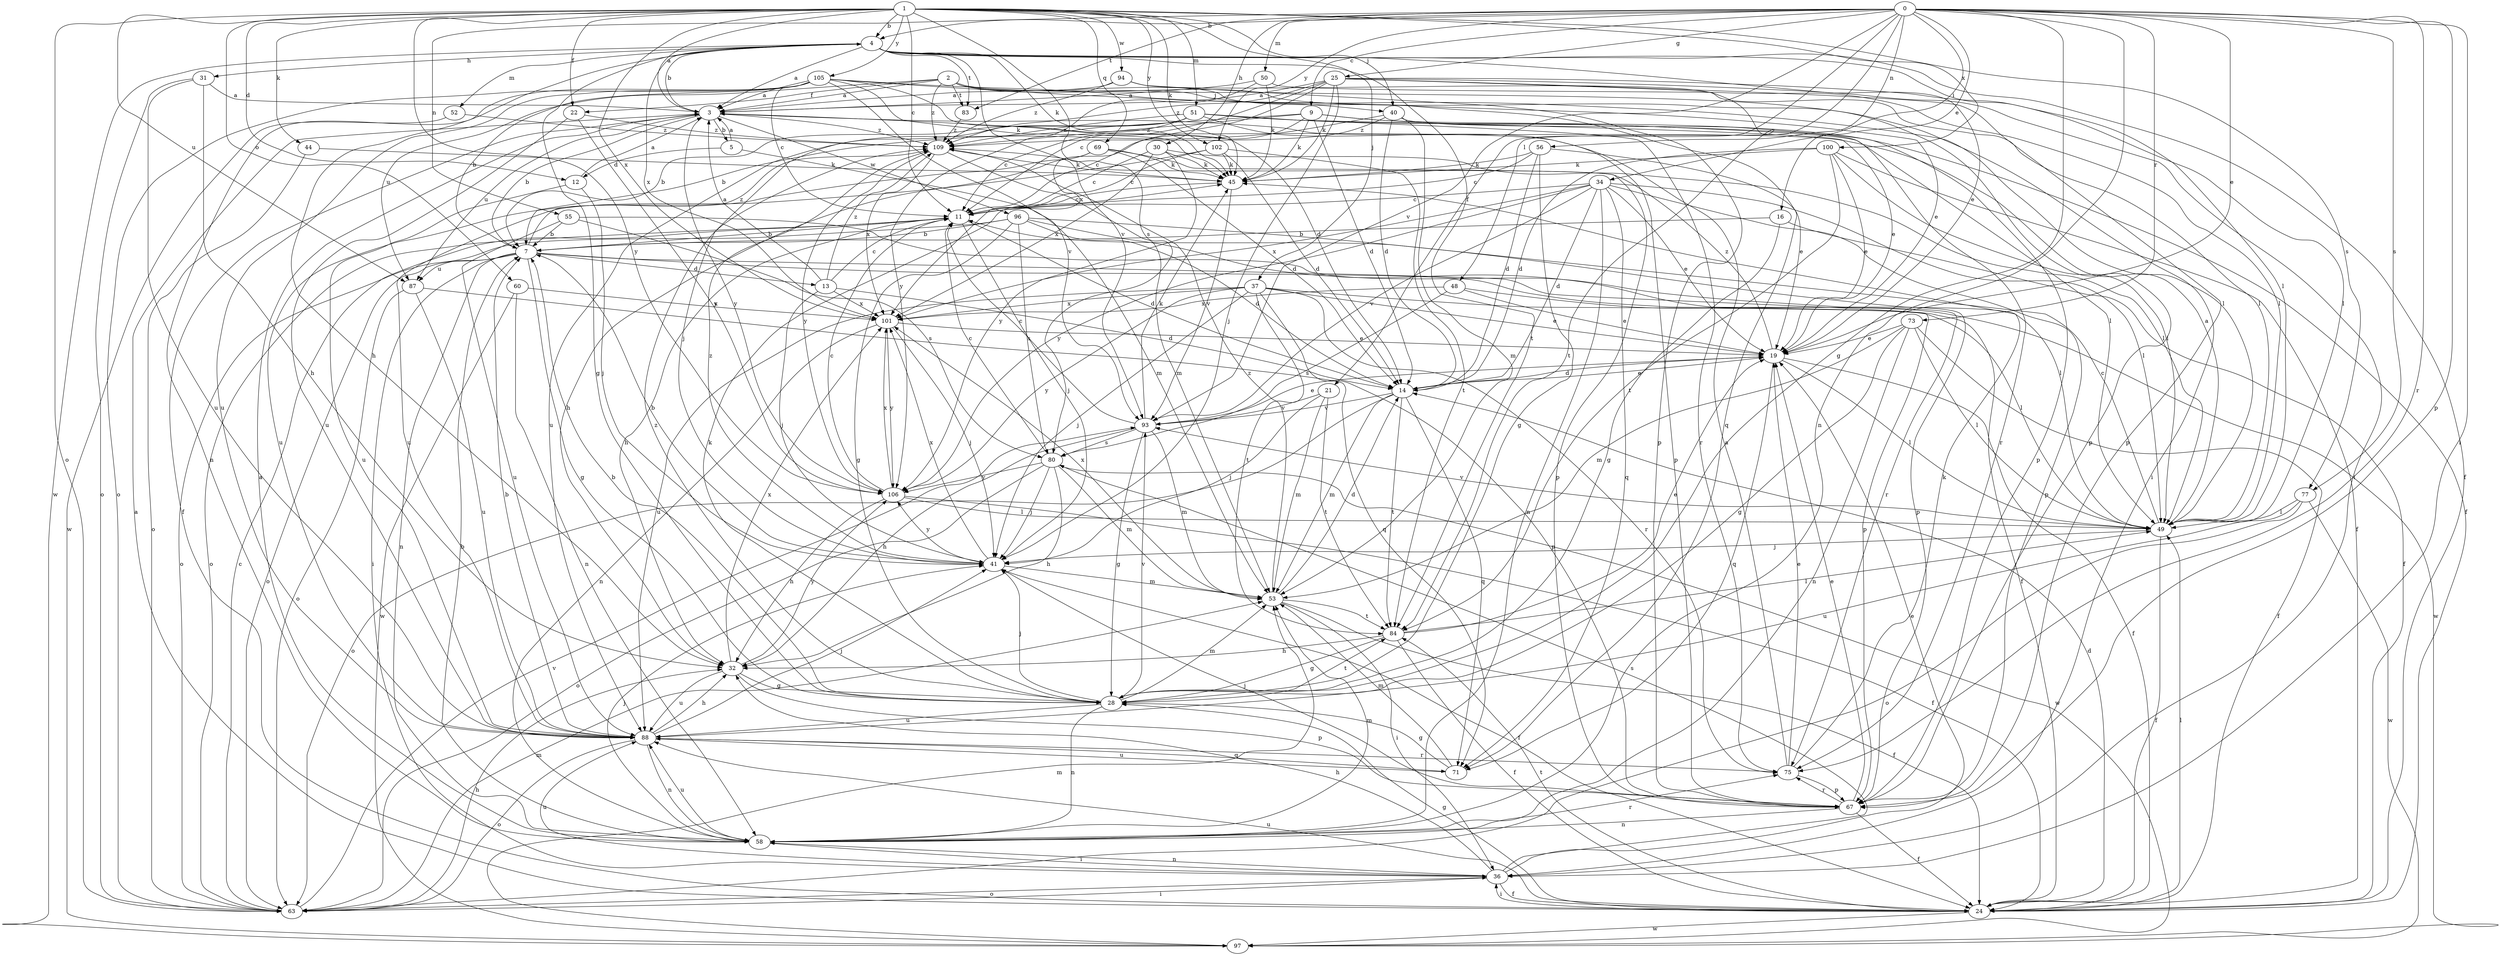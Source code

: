 strict digraph  {
0;
1;
2;
3;
4;
5;
7;
9;
11;
12;
13;
14;
16;
19;
21;
22;
24;
25;
28;
30;
31;
32;
34;
36;
37;
40;
41;
44;
45;
48;
49;
50;
51;
52;
53;
55;
56;
58;
60;
63;
67;
69;
71;
73;
75;
77;
80;
83;
84;
87;
88;
93;
94;
96;
97;
100;
101;
102;
105;
106;
109;
0 -> 4  [label=b];
0 -> 9  [label=c];
0 -> 16  [label=e];
0 -> 19  [label=e];
0 -> 21  [label=f];
0 -> 25  [label=g];
0 -> 28  [label=g];
0 -> 30  [label=h];
0 -> 34  [label=i];
0 -> 36  [label=i];
0 -> 48  [label=l];
0 -> 50  [label=m];
0 -> 55  [label=n];
0 -> 56  [label=n];
0 -> 58  [label=n];
0 -> 67  [label=p];
0 -> 73  [label=r];
0 -> 75  [label=r];
0 -> 77  [label=s];
0 -> 83  [label=t];
0 -> 93  [label=v];
0 -> 102  [label=y];
1 -> 3  [label=a];
1 -> 4  [label=b];
1 -> 11  [label=c];
1 -> 12  [label=d];
1 -> 22  [label=f];
1 -> 37  [label=j];
1 -> 40  [label=j];
1 -> 44  [label=k];
1 -> 45  [label=k];
1 -> 51  [label=m];
1 -> 60  [label=o];
1 -> 63  [label=o];
1 -> 69  [label=q];
1 -> 77  [label=s];
1 -> 80  [label=s];
1 -> 87  [label=u];
1 -> 94  [label=w];
1 -> 100  [label=x];
1 -> 101  [label=x];
1 -> 102  [label=y];
1 -> 105  [label=y];
1 -> 106  [label=y];
2 -> 3  [label=a];
2 -> 22  [label=f];
2 -> 36  [label=i];
2 -> 40  [label=j];
2 -> 67  [label=p];
2 -> 71  [label=q];
2 -> 83  [label=t];
2 -> 87  [label=u];
2 -> 109  [label=z];
3 -> 4  [label=b];
3 -> 5  [label=b];
3 -> 7  [label=b];
3 -> 24  [label=f];
3 -> 87  [label=u];
3 -> 96  [label=w];
3 -> 106  [label=y];
3 -> 109  [label=z];
4 -> 3  [label=a];
4 -> 19  [label=e];
4 -> 24  [label=f];
4 -> 28  [label=g];
4 -> 31  [label=h];
4 -> 32  [label=h];
4 -> 45  [label=k];
4 -> 49  [label=l];
4 -> 52  [label=m];
4 -> 83  [label=t];
4 -> 84  [label=t];
4 -> 93  [label=v];
4 -> 97  [label=w];
4 -> 101  [label=x];
5 -> 3  [label=a];
5 -> 12  [label=d];
5 -> 53  [label=m];
7 -> 13  [label=d];
7 -> 24  [label=f];
7 -> 28  [label=g];
7 -> 36  [label=i];
7 -> 58  [label=n];
7 -> 63  [label=o];
7 -> 67  [label=p];
7 -> 87  [label=u];
7 -> 109  [label=z];
9 -> 11  [label=c];
9 -> 14  [label=d];
9 -> 24  [label=f];
9 -> 45  [label=k];
9 -> 75  [label=r];
9 -> 88  [label=u];
9 -> 109  [label=z];
11 -> 7  [label=b];
11 -> 14  [label=d];
11 -> 32  [label=h];
11 -> 41  [label=j];
11 -> 63  [label=o];
12 -> 3  [label=a];
12 -> 41  [label=j];
12 -> 88  [label=u];
13 -> 3  [label=a];
13 -> 11  [label=c];
13 -> 14  [label=d];
13 -> 41  [label=j];
13 -> 101  [label=x];
13 -> 109  [label=z];
14 -> 19  [label=e];
14 -> 53  [label=m];
14 -> 63  [label=o];
14 -> 71  [label=q];
14 -> 84  [label=t];
14 -> 93  [label=v];
16 -> 7  [label=b];
16 -> 24  [label=f];
16 -> 28  [label=g];
19 -> 14  [label=d];
19 -> 24  [label=f];
19 -> 49  [label=l];
19 -> 71  [label=q];
19 -> 109  [label=z];
21 -> 41  [label=j];
21 -> 53  [label=m];
21 -> 84  [label=t];
21 -> 93  [label=v];
22 -> 88  [label=u];
22 -> 106  [label=y];
22 -> 109  [label=z];
24 -> 3  [label=a];
24 -> 14  [label=d];
24 -> 28  [label=g];
24 -> 36  [label=i];
24 -> 49  [label=l];
24 -> 84  [label=t];
24 -> 88  [label=u];
24 -> 97  [label=w];
25 -> 3  [label=a];
25 -> 11  [label=c];
25 -> 36  [label=i];
25 -> 41  [label=j];
25 -> 45  [label=k];
25 -> 49  [label=l];
25 -> 67  [label=p];
25 -> 84  [label=t];
25 -> 101  [label=x];
25 -> 109  [label=z];
28 -> 7  [label=b];
28 -> 41  [label=j];
28 -> 45  [label=k];
28 -> 53  [label=m];
28 -> 58  [label=n];
28 -> 84  [label=t];
28 -> 88  [label=u];
28 -> 93  [label=v];
28 -> 109  [label=z];
30 -> 11  [label=c];
30 -> 45  [label=k];
30 -> 49  [label=l];
30 -> 101  [label=x];
30 -> 106  [label=y];
31 -> 3  [label=a];
31 -> 32  [label=h];
31 -> 63  [label=o];
31 -> 88  [label=u];
32 -> 28  [label=g];
32 -> 67  [label=p];
32 -> 88  [label=u];
32 -> 101  [label=x];
32 -> 106  [label=y];
34 -> 11  [label=c];
34 -> 14  [label=d];
34 -> 19  [label=e];
34 -> 49  [label=l];
34 -> 58  [label=n];
34 -> 67  [label=p];
34 -> 71  [label=q];
34 -> 93  [label=v];
34 -> 101  [label=x];
34 -> 106  [label=y];
36 -> 19  [label=e];
36 -> 24  [label=f];
36 -> 32  [label=h];
36 -> 58  [label=n];
36 -> 63  [label=o];
36 -> 80  [label=s];
36 -> 88  [label=u];
37 -> 19  [label=e];
37 -> 41  [label=j];
37 -> 49  [label=l];
37 -> 67  [label=p];
37 -> 75  [label=r];
37 -> 84  [label=t];
37 -> 88  [label=u];
37 -> 101  [label=x];
37 -> 106  [label=y];
40 -> 7  [label=b];
40 -> 14  [label=d];
40 -> 53  [label=m];
40 -> 67  [label=p];
40 -> 109  [label=z];
41 -> 7  [label=b];
41 -> 24  [label=f];
41 -> 53  [label=m];
41 -> 101  [label=x];
41 -> 106  [label=y];
41 -> 109  [label=z];
44 -> 45  [label=k];
44 -> 63  [label=o];
45 -> 11  [label=c];
45 -> 93  [label=v];
48 -> 19  [label=e];
48 -> 80  [label=s];
48 -> 97  [label=w];
48 -> 101  [label=x];
49 -> 3  [label=a];
49 -> 11  [label=c];
49 -> 24  [label=f];
49 -> 41  [label=j];
49 -> 93  [label=v];
50 -> 3  [label=a];
50 -> 45  [label=k];
50 -> 49  [label=l];
50 -> 106  [label=y];
51 -> 7  [label=b];
51 -> 11  [label=c];
51 -> 19  [label=e];
51 -> 41  [label=j];
51 -> 49  [label=l];
51 -> 67  [label=p];
51 -> 75  [label=r];
51 -> 109  [label=z];
52 -> 97  [label=w];
52 -> 109  [label=z];
53 -> 14  [label=d];
53 -> 24  [label=f];
53 -> 36  [label=i];
53 -> 84  [label=t];
53 -> 101  [label=x];
53 -> 109  [label=z];
55 -> 7  [label=b];
55 -> 67  [label=p];
55 -> 80  [label=s];
55 -> 88  [label=u];
56 -> 11  [label=c];
56 -> 14  [label=d];
56 -> 19  [label=e];
56 -> 28  [label=g];
56 -> 45  [label=k];
58 -> 3  [label=a];
58 -> 7  [label=b];
58 -> 36  [label=i];
58 -> 41  [label=j];
58 -> 53  [label=m];
58 -> 75  [label=r];
58 -> 88  [label=u];
60 -> 58  [label=n];
60 -> 97  [label=w];
60 -> 101  [label=x];
63 -> 11  [label=c];
63 -> 32  [label=h];
63 -> 36  [label=i];
63 -> 53  [label=m];
63 -> 93  [label=v];
67 -> 19  [label=e];
67 -> 24  [label=f];
67 -> 41  [label=j];
67 -> 58  [label=n];
67 -> 75  [label=r];
69 -> 14  [label=d];
69 -> 32  [label=h];
69 -> 45  [label=k];
69 -> 67  [label=p];
69 -> 88  [label=u];
71 -> 28  [label=g];
71 -> 53  [label=m];
71 -> 88  [label=u];
73 -> 19  [label=e];
73 -> 24  [label=f];
73 -> 28  [label=g];
73 -> 49  [label=l];
73 -> 53  [label=m];
73 -> 58  [label=n];
75 -> 3  [label=a];
75 -> 19  [label=e];
75 -> 45  [label=k];
75 -> 67  [label=p];
77 -> 49  [label=l];
77 -> 63  [label=o];
77 -> 88  [label=u];
77 -> 97  [label=w];
80 -> 11  [label=c];
80 -> 32  [label=h];
80 -> 41  [label=j];
80 -> 53  [label=m];
80 -> 63  [label=o];
80 -> 97  [label=w];
80 -> 106  [label=y];
83 -> 109  [label=z];
84 -> 19  [label=e];
84 -> 24  [label=f];
84 -> 28  [label=g];
84 -> 32  [label=h];
84 -> 49  [label=l];
87 -> 63  [label=o];
87 -> 71  [label=q];
87 -> 88  [label=u];
88 -> 7  [label=b];
88 -> 32  [label=h];
88 -> 41  [label=j];
88 -> 58  [label=n];
88 -> 63  [label=o];
88 -> 71  [label=q];
88 -> 75  [label=r];
93 -> 11  [label=c];
93 -> 19  [label=e];
93 -> 28  [label=g];
93 -> 32  [label=h];
93 -> 45  [label=k];
93 -> 53  [label=m];
93 -> 80  [label=s];
94 -> 3  [label=a];
94 -> 49  [label=l];
94 -> 67  [label=p];
94 -> 109  [label=z];
96 -> 7  [label=b];
96 -> 14  [label=d];
96 -> 28  [label=g];
96 -> 49  [label=l];
96 -> 63  [label=o];
96 -> 75  [label=r];
96 -> 80  [label=s];
97 -> 53  [label=m];
100 -> 14  [label=d];
100 -> 19  [label=e];
100 -> 24  [label=f];
100 -> 45  [label=k];
100 -> 49  [label=l];
100 -> 84  [label=t];
101 -> 19  [label=e];
101 -> 41  [label=j];
101 -> 58  [label=n];
101 -> 106  [label=y];
102 -> 11  [label=c];
102 -> 14  [label=d];
102 -> 45  [label=k];
102 -> 84  [label=t];
102 -> 88  [label=u];
105 -> 3  [label=a];
105 -> 7  [label=b];
105 -> 11  [label=c];
105 -> 14  [label=d];
105 -> 19  [label=e];
105 -> 45  [label=k];
105 -> 49  [label=l];
105 -> 58  [label=n];
105 -> 63  [label=o];
105 -> 88  [label=u];
105 -> 93  [label=v];
106 -> 11  [label=c];
106 -> 24  [label=f];
106 -> 32  [label=h];
106 -> 49  [label=l];
106 -> 101  [label=x];
109 -> 45  [label=k];
109 -> 53  [label=m];
109 -> 101  [label=x];
109 -> 106  [label=y];
}
